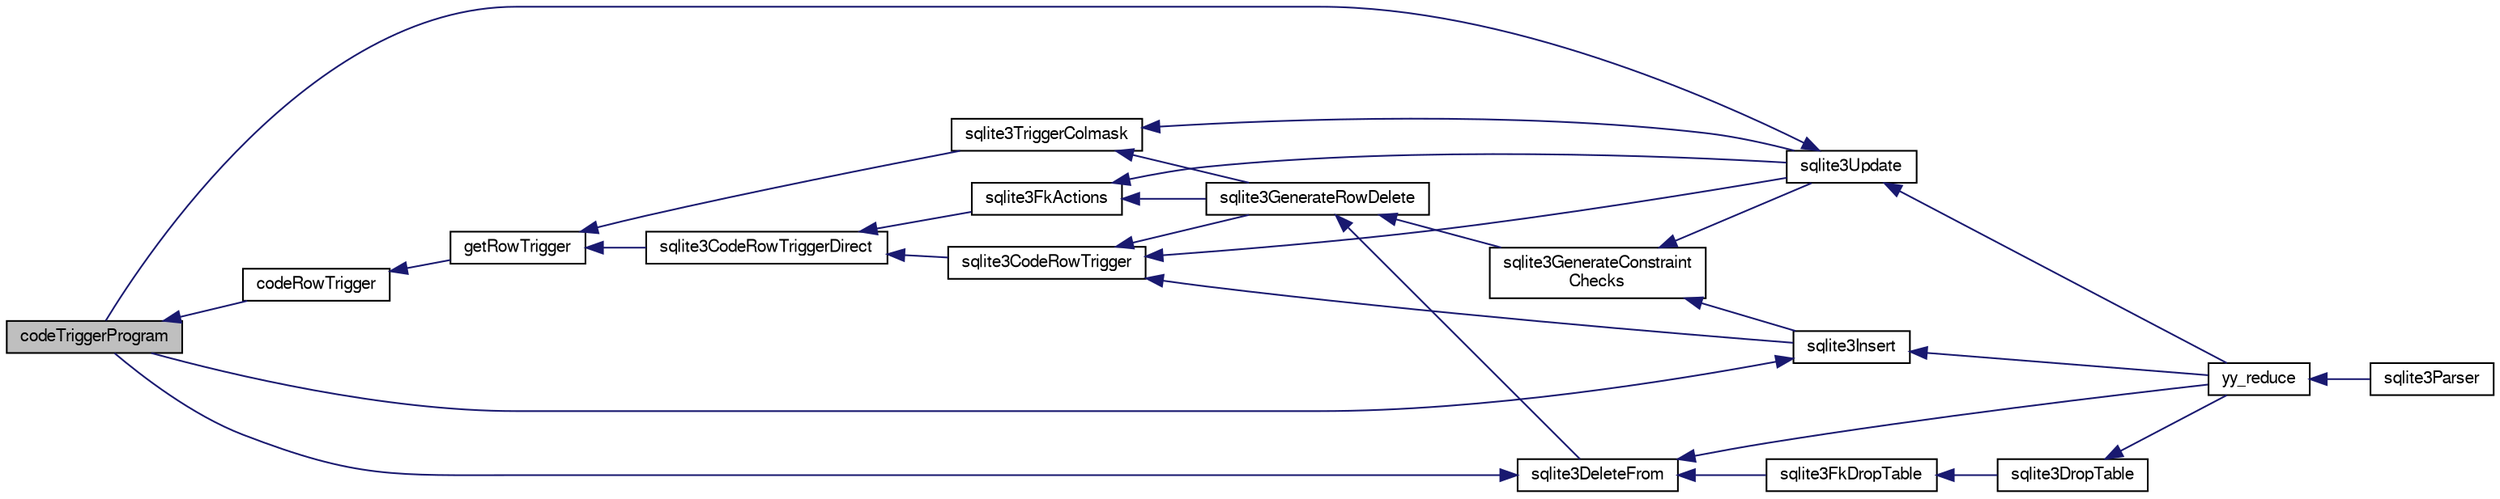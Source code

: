 digraph "codeTriggerProgram"
{
  edge [fontname="FreeSans",fontsize="10",labelfontname="FreeSans",labelfontsize="10"];
  node [fontname="FreeSans",fontsize="10",shape=record];
  rankdir="LR";
  Node58755 [label="codeTriggerProgram",height=0.2,width=0.4,color="black", fillcolor="grey75", style="filled", fontcolor="black"];
  Node58755 -> Node58756 [dir="back",color="midnightblue",fontsize="10",style="solid",fontname="FreeSans"];
  Node58756 [label="codeRowTrigger",height=0.2,width=0.4,color="black", fillcolor="white", style="filled",URL="$sqlite3_8c.html#a463cea5aaaf388b560b206570a0022fc"];
  Node58756 -> Node58757 [dir="back",color="midnightblue",fontsize="10",style="solid",fontname="FreeSans"];
  Node58757 [label="getRowTrigger",height=0.2,width=0.4,color="black", fillcolor="white", style="filled",URL="$sqlite3_8c.html#a69626ef20b540d1a2b19cf56f3f45689"];
  Node58757 -> Node58758 [dir="back",color="midnightblue",fontsize="10",style="solid",fontname="FreeSans"];
  Node58758 [label="sqlite3CodeRowTriggerDirect",height=0.2,width=0.4,color="black", fillcolor="white", style="filled",URL="$sqlite3_8c.html#ad92829f9001bcf89a0299dad5a48acd4"];
  Node58758 -> Node58759 [dir="back",color="midnightblue",fontsize="10",style="solid",fontname="FreeSans"];
  Node58759 [label="sqlite3FkActions",height=0.2,width=0.4,color="black", fillcolor="white", style="filled",URL="$sqlite3_8c.html#a39159bd1623724946c22355ba7f3ef90"];
  Node58759 -> Node58760 [dir="back",color="midnightblue",fontsize="10",style="solid",fontname="FreeSans"];
  Node58760 [label="sqlite3GenerateRowDelete",height=0.2,width=0.4,color="black", fillcolor="white", style="filled",URL="$sqlite3_8c.html#a2c76cbf3027fc18fdbb8cb4cd96b77d9"];
  Node58760 -> Node58761 [dir="back",color="midnightblue",fontsize="10",style="solid",fontname="FreeSans"];
  Node58761 [label="sqlite3DeleteFrom",height=0.2,width=0.4,color="black", fillcolor="white", style="filled",URL="$sqlite3_8c.html#ab9b4b45349188b49eabb23f94608a091"];
  Node58761 -> Node58762 [dir="back",color="midnightblue",fontsize="10",style="solid",fontname="FreeSans"];
  Node58762 [label="sqlite3FkDropTable",height=0.2,width=0.4,color="black", fillcolor="white", style="filled",URL="$sqlite3_8c.html#a1218c6fc74e89152ceaa4760e82f5ef9"];
  Node58762 -> Node58763 [dir="back",color="midnightblue",fontsize="10",style="solid",fontname="FreeSans"];
  Node58763 [label="sqlite3DropTable",height=0.2,width=0.4,color="black", fillcolor="white", style="filled",URL="$sqlite3_8c.html#a5534f77364b5568783c0e50db3c9defb"];
  Node58763 -> Node58764 [dir="back",color="midnightblue",fontsize="10",style="solid",fontname="FreeSans"];
  Node58764 [label="yy_reduce",height=0.2,width=0.4,color="black", fillcolor="white", style="filled",URL="$sqlite3_8c.html#a7c419a9b25711c666a9a2449ef377f14"];
  Node58764 -> Node58765 [dir="back",color="midnightblue",fontsize="10",style="solid",fontname="FreeSans"];
  Node58765 [label="sqlite3Parser",height=0.2,width=0.4,color="black", fillcolor="white", style="filled",URL="$sqlite3_8c.html#a0327d71a5fabe0b6a343d78a2602e72a"];
  Node58761 -> Node58755 [dir="back",color="midnightblue",fontsize="10",style="solid",fontname="FreeSans"];
  Node58761 -> Node58764 [dir="back",color="midnightblue",fontsize="10",style="solid",fontname="FreeSans"];
  Node58760 -> Node58766 [dir="back",color="midnightblue",fontsize="10",style="solid",fontname="FreeSans"];
  Node58766 [label="sqlite3GenerateConstraint\lChecks",height=0.2,width=0.4,color="black", fillcolor="white", style="filled",URL="$sqlite3_8c.html#aef639c1e6a0c0a67ca6e7690ad931bd2"];
  Node58766 -> Node58767 [dir="back",color="midnightblue",fontsize="10",style="solid",fontname="FreeSans"];
  Node58767 [label="sqlite3Insert",height=0.2,width=0.4,color="black", fillcolor="white", style="filled",URL="$sqlite3_8c.html#a5b17c9c2000bae6bdff8e6be48d7dc2b"];
  Node58767 -> Node58755 [dir="back",color="midnightblue",fontsize="10",style="solid",fontname="FreeSans"];
  Node58767 -> Node58764 [dir="back",color="midnightblue",fontsize="10",style="solid",fontname="FreeSans"];
  Node58766 -> Node58768 [dir="back",color="midnightblue",fontsize="10",style="solid",fontname="FreeSans"];
  Node58768 [label="sqlite3Update",height=0.2,width=0.4,color="black", fillcolor="white", style="filled",URL="$sqlite3_8c.html#ac5aa67c46e8cc8174566fabe6809fafa"];
  Node58768 -> Node58755 [dir="back",color="midnightblue",fontsize="10",style="solid",fontname="FreeSans"];
  Node58768 -> Node58764 [dir="back",color="midnightblue",fontsize="10",style="solid",fontname="FreeSans"];
  Node58759 -> Node58768 [dir="back",color="midnightblue",fontsize="10",style="solid",fontname="FreeSans"];
  Node58758 -> Node58769 [dir="back",color="midnightblue",fontsize="10",style="solid",fontname="FreeSans"];
  Node58769 [label="sqlite3CodeRowTrigger",height=0.2,width=0.4,color="black", fillcolor="white", style="filled",URL="$sqlite3_8c.html#a37f21393c74de4d01b16761ee9abacd9"];
  Node58769 -> Node58760 [dir="back",color="midnightblue",fontsize="10",style="solid",fontname="FreeSans"];
  Node58769 -> Node58767 [dir="back",color="midnightblue",fontsize="10",style="solid",fontname="FreeSans"];
  Node58769 -> Node58768 [dir="back",color="midnightblue",fontsize="10",style="solid",fontname="FreeSans"];
  Node58757 -> Node58770 [dir="back",color="midnightblue",fontsize="10",style="solid",fontname="FreeSans"];
  Node58770 [label="sqlite3TriggerColmask",height=0.2,width=0.4,color="black", fillcolor="white", style="filled",URL="$sqlite3_8c.html#acace8e99e37ae5e84ea03c65e820c540"];
  Node58770 -> Node58760 [dir="back",color="midnightblue",fontsize="10",style="solid",fontname="FreeSans"];
  Node58770 -> Node58768 [dir="back",color="midnightblue",fontsize="10",style="solid",fontname="FreeSans"];
}
